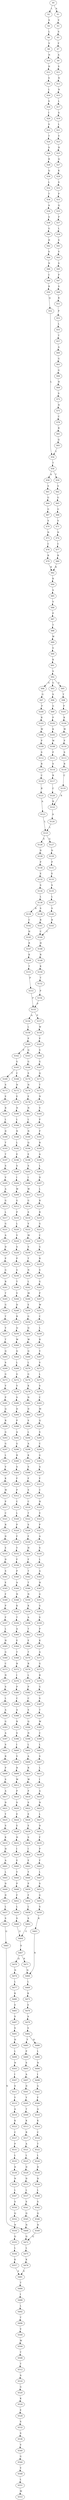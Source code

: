 strict digraph  {
	S0 -> S1 [ label = A ];
	S0 -> S2 [ label = L ];
	S1 -> S3 [ label = V ];
	S2 -> S4 [ label = S ];
	S3 -> S5 [ label = S ];
	S4 -> S6 [ label = L ];
	S5 -> S7 [ label = F ];
	S6 -> S8 [ label = V ];
	S7 -> S9 [ label = A ];
	S8 -> S10 [ label = N ];
	S9 -> S11 [ label = S ];
	S10 -> S12 [ label = H ];
	S11 -> S13 [ label = N ];
	S12 -> S14 [ label = S ];
	S13 -> S15 [ label = N ];
	S14 -> S16 [ label = L ];
	S15 -> S17 [ label = L ];
	S16 -> S18 [ label = S ];
	S17 -> S19 [ label = S ];
	S18 -> S20 [ label = I ];
	S19 -> S21 [ label = L ];
	S20 -> S22 [ label = S ];
	S21 -> S23 [ label = V ];
	S22 -> S24 [ label = T ];
	S23 -> S25 [ label = H ];
	S24 -> S26 [ label = S ];
	S25 -> S27 [ label = Q ];
	S26 -> S28 [ label = R ];
	S27 -> S29 [ label = K ];
	S28 -> S30 [ label = Q ];
	S29 -> S31 [ label = S ];
	S30 -> S32 [ label = L ];
	S31 -> S33 [ label = P ];
	S32 -> S34 [ label = T ];
	S33 -> S35 [ label = Q ];
	S34 -> S36 [ label = A ];
	S35 -> S37 [ label = P ];
	S36 -> S38 [ label = S ];
	S37 -> S39 [ label = L ];
	S38 -> S40 [ label = G ];
	S39 -> S41 [ label = S ];
	S40 -> S42 [ label = H ];
	S41 -> S43 [ label = V ];
	S42 -> S44 [ label = S ];
	S43 -> S45 [ label = S ];
	S44 -> S46 [ label = N ];
	S45 -> S47 [ label = P ];
	S46 -> S48 [ label = C ];
	S47 -> S49 [ label = S ];
	S48 -> S50 [ label = R ];
	S49 -> S51 [ label = R ];
	S50 -> S52 [ label = Q ];
	S51 -> S53 [ label = P ];
	S52 -> S54 [ label = L ];
	S53 -> S55 [ label = L ];
	S54 -> S56 [ label = T ];
	S55 -> S57 [ label = T ];
	S56 -> S58 [ label = A ];
	S56 -> S59 [ label = T ];
	S57 -> S60 [ label = A ];
	S58 -> S61 [ label = S ];
	S59 -> S62 [ label = S ];
	S60 -> S63 [ label = G ];
	S61 -> S64 [ label = G ];
	S62 -> S65 [ label = G ];
	S63 -> S66 [ label = G ];
	S64 -> S67 [ label = G ];
	S65 -> S68 [ label = G ];
	S66 -> S69 [ label = H ];
	S67 -> S70 [ label = S ];
	S68 -> S71 [ label = S ];
	S69 -> S72 [ label = S ];
	S70 -> S73 [ label = N ];
	S71 -> S74 [ label = N ];
	S72 -> S75 [ label = N ];
	S73 -> S76 [ label = C ];
	S74 -> S77 [ label = C ];
	S75 -> S78 [ label = C ];
	S76 -> S79 [ label = R ];
	S77 -> S80 [ label = R ];
	S78 -> S81 [ label = R ];
	S79 -> S82 [ label = R ];
	S80 -> S82 [ label = R ];
	S81 -> S83 [ label = Q ];
	S82 -> S84 [ label = K ];
	S83 -> S54 [ label = L ];
	S84 -> S85 [ label = S ];
	S85 -> S86 [ label = V ];
	S86 -> S87 [ label = P ];
	S87 -> S88 [ label = T ];
	S88 -> S89 [ label = W ];
	S89 -> S90 [ label = V ];
	S90 -> S91 [ label = K ];
	S91 -> S92 [ label = S ];
	S92 -> S93 [ label = G ];
	S92 -> S94 [ label = G ];
	S92 -> S95 [ label = S ];
	S93 -> S96 [ label = S ];
	S94 -> S97 [ label = G ];
	S95 -> S98 [ label = T ];
	S96 -> S99 [ label = G ];
	S97 -> S100 [ label = P ];
	S98 -> S101 [ label = P ];
	S99 -> S102 [ label = P ];
	S100 -> S103 [ label = R ];
	S101 -> S104 [ label = K ];
	S102 -> S105 [ label = K ];
	S103 -> S106 [ label = W ];
	S104 -> S107 [ label = W ];
	S105 -> S108 [ label = W ];
	S106 -> S109 [ label = P ];
	S107 -> S110 [ label = P ];
	S108 -> S111 [ label = P ];
	S109 -> S112 [ label = S ];
	S110 -> S113 [ label = S ];
	S111 -> S114 [ label = S ];
	S112 -> S115 [ label = R ];
	S113 -> S116 [ label = R ];
	S114 -> S117 [ label = R ];
	S115 -> S118 [ label = C ];
	S116 -> S119 [ label = C ];
	S117 -> S120 [ label = C ];
	S118 -> S121 [ label = R ];
	S119 -> S122 [ label = R ];
	S120 -> S122 [ label = R ];
	S121 -> S123 [ label = A ];
	S122 -> S124 [ label = A ];
	S123 -> S125 [ label = L ];
	S124 -> S125 [ label = L ];
	S125 -> S126 [ label = E ];
	S125 -> S127 [ label = G ];
	S126 -> S128 [ label = D ];
	S127 -> S129 [ label = D ];
	S128 -> S130 [ label = P ];
	S129 -> S131 [ label = P ];
	S130 -> S132 [ label = E ];
	S131 -> S133 [ label = E ];
	S132 -> S134 [ label = S ];
	S133 -> S135 [ label = S ];
	S134 -> S136 [ label = L ];
	S135 -> S137 [ label = L ];
	S136 -> S138 [ label = S ];
	S136 -> S139 [ label = R ];
	S137 -> S140 [ label = S ];
	S138 -> S141 [ label = R ];
	S139 -> S142 [ label = C ];
	S140 -> S143 [ label = R ];
	S141 -> S144 [ label = C ];
	S142 -> S145 [ label = H ];
	S143 -> S144 [ label = C ];
	S144 -> S146 [ label = H ];
	S145 -> S147 [ label = R ];
	S146 -> S148 [ label = R ];
	S147 -> S149 [ label = K ];
	S148 -> S150 [ label = K ];
	S149 -> S151 [ label = T ];
	S150 -> S152 [ label = T ];
	S151 -> S153 [ label = P ];
	S152 -> S154 [ label = P ];
	S153 -> S155 [ label = P ];
	S154 -> S155 [ label = P ];
	S155 -> S156 [ label = A ];
	S155 -> S157 [ label = P ];
	S156 -> S158 [ label = L ];
	S157 -> S159 [ label = W ];
	S158 -> S160 [ label = P ];
	S159 -> S161 [ label = P ];
	S160 -> S162 [ label = P ];
	S160 -> S163 [ label = Q ];
	S161 -> S164 [ label = S ];
	S162 -> S165 [ label = G ];
	S163 -> S166 [ label = G ];
	S164 -> S167 [ label = G ];
	S165 -> S168 [ label = C ];
	S165 -> S169 [ label = T ];
	S166 -> S170 [ label = S ];
	S167 -> S171 [ label = Q ];
	S168 -> S172 [ label = N ];
	S169 -> S173 [ label = S ];
	S170 -> S174 [ label = N ];
	S171 -> S175 [ label = T ];
	S172 -> S176 [ label = E ];
	S173 -> S177 [ label = E ];
	S174 -> S178 [ label = E ];
	S175 -> S179 [ label = N ];
	S176 -> S180 [ label = N ];
	S177 -> S181 [ label = R ];
	S178 -> S182 [ label = N ];
	S179 -> S183 [ label = V ];
	S180 -> S184 [ label = L ];
	S181 -> S185 [ label = L ];
	S182 -> S186 [ label = L ];
	S183 -> S187 [ label = P ];
	S184 -> S188 [ label = N ];
	S185 -> S189 [ label = D ];
	S186 -> S190 [ label = N ];
	S187 -> S191 [ label = P ];
	S188 -> S192 [ label = L ];
	S189 -> S193 [ label = T ];
	S190 -> S194 [ label = Q ];
	S191 -> S195 [ label = R ];
	S192 -> S196 [ label = E ];
	S193 -> S197 [ label = T ];
	S194 -> S198 [ label = E ];
	S195 -> S199 [ label = A ];
	S196 -> S200 [ label = S ];
	S197 -> S201 [ label = S ];
	S198 -> S202 [ label = S ];
	S199 -> S203 [ label = L ];
	S200 -> S204 [ label = I ];
	S201 -> S205 [ label = V ];
	S202 -> S206 [ label = I ];
	S203 -> S207 [ label = D ];
	S204 -> S208 [ label = W ];
	S205 -> S209 [ label = A ];
	S206 -> S210 [ label = W ];
	S207 -> S211 [ label = L ];
	S208 -> S212 [ label = G ];
	S209 -> S213 [ label = G ];
	S210 -> S214 [ label = G ];
	S211 -> S215 [ label = R ];
	S212 -> S216 [ label = P ];
	S213 -> S217 [ label = L ];
	S214 -> S218 [ label = S ];
	S215 -> S219 [ label = R ];
	S216 -> S220 [ label = L ];
	S217 -> S221 [ label = G ];
	S218 -> S222 [ label = V ];
	S219 -> S223 [ label = G ];
	S220 -> S224 [ label = V ];
	S221 -> S225 [ label = A ];
	S222 -> S226 [ label = M ];
	S223 -> S227 [ label = C ];
	S224 -> S228 [ label = S ];
	S225 -> S229 [ label = D ];
	S226 -> S230 [ label = S ];
	S227 -> S231 [ label = G ];
	S228 -> S232 [ label = P ];
	S229 -> S233 [ label = P ];
	S230 -> S234 [ label = T ];
	S231 -> S235 [ label = R ];
	S232 -> S236 [ label = G ];
	S233 -> S237 [ label = G ];
	S234 -> S238 [ label = N ];
	S235 -> S239 [ label = S ];
	S236 -> S240 [ label = T ];
	S237 -> S241 [ label = R ];
	S238 -> S242 [ label = L ];
	S239 -> S243 [ label = G ];
	S240 -> S244 [ label = V ];
	S241 -> S245 [ label = T ];
	S242 -> S246 [ label = M ];
	S243 -> S247 [ label = P ];
	S244 -> S248 [ label = D ];
	S245 -> S249 [ label = G ];
	S246 -> S250 [ label = E ];
	S247 -> S251 [ label = W ];
	S248 -> S252 [ label = R ];
	S249 -> S253 [ label = T ];
	S250 -> S254 [ label = G ];
	S251 -> S255 [ label = C ];
	S252 -> S256 [ label = Q ];
	S253 -> S257 [ label = V ];
	S254 -> S258 [ label = Q ];
	S255 -> S259 [ label = L ];
	S256 -> S260 [ label = W ];
	S257 -> S261 [ label = T ];
	S258 -> S262 [ label = W ];
	S259 -> S263 [ label = R ];
	S260 -> S264 [ label = Q ];
	S261 -> S265 [ label = Q ];
	S262 -> S266 [ label = Q ];
	S263 -> S267 [ label = V ];
	S264 -> S268 [ label = L ];
	S265 -> S269 [ label = S ];
	S266 -> S270 [ label = L ];
	S267 -> S271 [ label = V ];
	S268 -> S272 [ label = G ];
	S269 -> S273 [ label = G ];
	S270 -> S274 [ label = G ];
	S271 -> S275 [ label = L ];
	S272 -> S276 [ label = V ];
	S273 -> S277 [ label = V ];
	S274 -> S278 [ label = K ];
	S275 -> S279 [ label = S ];
	S276 -> S280 [ label = S ];
	S277 -> S281 [ label = P ];
	S278 -> S282 [ label = N ];
	S279 -> S283 [ label = C ];
	S280 -> S284 [ label = D ];
	S281 -> S285 [ label = Q ];
	S282 -> S286 [ label = D ];
	S283 -> S287 [ label = M ];
	S284 -> S288 [ label = P ];
	S285 -> S289 [ label = R ];
	S286 -> S290 [ label = S ];
	S287 -> S291 [ label = Q ];
	S288 -> S292 [ label = A ];
	S289 -> S293 [ label = G ];
	S290 -> S294 [ label = L ];
	S291 -> S295 [ label = S ];
	S292 -> S296 [ label = G ];
	S293 -> S297 [ label = G ];
	S294 -> S298 [ label = A ];
	S295 -> S299 [ label = C ];
	S296 -> S300 [ label = R ];
	S297 -> S301 [ label = L ];
	S298 -> S302 [ label = K ];
	S299 -> S303 [ label = G ];
	S300 -> S304 [ label = S ];
	S301 -> S305 [ label = V ];
	S302 -> S306 [ label = S ];
	S303 -> S307 [ label = A ];
	S304 -> S308 [ label = F ];
	S305 -> S309 [ label = K ];
	S306 -> S310 [ label = F ];
	S307 -> S311 [ label = F ];
	S308 -> S312 [ label = P ];
	S309 -> S313 [ label = W ];
	S310 -> S314 [ label = S ];
	S311 -> S315 [ label = C ];
	S312 -> S316 [ label = C ];
	S313 -> S317 [ label = P ];
	S314 -> S318 [ label = C ];
	S315 -> S319 [ label = H ];
	S316 -> S320 [ label = L ];
	S317 -> S321 [ label = C ];
	S318 -> S322 [ label = T ];
	S319 -> S323 [ label = V ];
	S320 -> S324 [ label = P ];
	S321 -> S325 [ label = R ];
	S322 -> S326 [ label = S ];
	S323 -> S327 [ label = P ];
	S324 -> S328 [ label = F ];
	S325 -> S329 [ label = D ];
	S326 -> S330 [ label = F ];
	S327 -> S331 [ label = A ];
	S328 -> S332 [ label = Y ];
	S329 -> S333 [ label = E ];
	S330 -> S334 [ label = H ];
	S331 -> S335 [ label = S ];
	S332 -> S336 [ label = F ];
	S333 -> S337 [ label = D ];
	S334 -> S338 [ label = F ];
	S335 -> S339 [ label = L ];
	S336 -> S340 [ label = P ];
	S337 -> S341 [ label = S ];
	S338 -> S342 [ label = T ];
	S339 -> S343 [ label = A ];
	S340 -> S344 [ label = A ];
	S341 -> S345 [ label = E ];
	S342 -> S346 [ label = T ];
	S343 -> S347 [ label = H ];
	S344 -> S348 [ label = N ];
	S345 -> S349 [ label = F ];
	S346 -> S350 [ label = N ];
	S347 -> S351 [ label = G ];
	S348 -> S352 [ label = K ];
	S349 -> S353 [ label = P ];
	S350 -> S354 [ label = K ];
	S351 -> S355 [ label = G ];
	S352 -> S356 [ label = T ];
	S353 -> S357 [ label = F ];
	S354 -> S358 [ label = A ];
	S355 -> S359 [ label = S ];
	S356 -> S360 [ label = A ];
	S357 -> S361 [ label = L ];
	S358 -> S362 [ label = T ];
	S359 -> S363 [ label = P ];
	S360 -> S364 [ label = E ];
	S361 -> S365 [ label = H ];
	S362 -> S366 [ label = E ];
	S363 -> S367 [ label = K ];
	S364 -> S368 [ label = T ];
	S365 -> S369 [ label = G ];
	S366 -> S370 [ label = T ];
	S367 -> S371 [ label = A ];
	S368 -> S372 [ label = R ];
	S369 -> S373 [ label = C ];
	S370 -> S374 [ label = R ];
	S371 -> S375 [ label = G ];
	S372 -> S376 [ label = I ];
	S373 -> S377 [ label = N ];
	S374 -> S378 [ label = L ];
	S375 -> S379 [ label = R ];
	S376 -> S380 [ label = P ];
	S377 -> S381 [ label = S ];
	S378 -> S382 [ label = P ];
	S379 -> S383 [ label = G ];
	S380 -> S384 [ label = C ];
	S381 -> S385 [ label = L ];
	S382 -> S386 [ label = C ];
	S383 -> S387 [ label = S ];
	S384 -> S388 [ label = A ];
	S385 -> S389 [ label = A ];
	S386 -> S390 [ label = S ];
	S387 -> S391 [ label = T ];
	S388 -> S392 [ label = R ];
	S389 -> S393 [ label = G ];
	S390 -> S394 [ label = Q ];
	S391 -> S395 [ label = W ];
	S392 -> S396 [ label = S ];
	S393 -> S397 [ label = A ];
	S394 -> S398 [ label = N ];
	S395 -> S399 [ label = C ];
	S396 -> S400 [ label = I ];
	S397 -> S401 [ label = S ];
	S398 -> S402 [ label = L ];
	S399 -> S403 [ label = L ];
	S400 -> S404 [ label = V ];
	S401 -> S405 [ label = R ];
	S402 -> S406 [ label = A ];
	S403 -> S407 [ label = S ];
	S404 -> S408 [ label = R ];
	S405 -> S409 [ label = P ];
	S406 -> S410 [ label = R ];
	S407 -> S411 [ label = L ];
	S408 -> S412 [ label = W ];
	S409 -> S413 [ label = S ];
	S410 -> S414 [ label = W ];
	S411 -> S415 [ label = I ];
	S412 -> S416 [ label = P ];
	S413 -> S417 [ label = A ];
	S414 -> S418 [ label = P ];
	S415 -> S419 [ label = A ];
	S416 -> S420 [ label = S ];
	S417 -> S421 [ label = D ];
	S418 -> S422 [ label = S ];
	S419 -> S423 [ label = N ];
	S420 -> S424 [ label = E ];
	S421 -> S425 [ label = Y ];
	S422 -> S426 [ label = E ];
	S423 -> S427 [ label = L ];
	S424 -> S428 [ label = E ];
	S425 -> S429 [ label = S ];
	S426 -> S430 [ label = E ];
	S427 -> S431 [ label = D ];
	S428 -> S432 [ label = H ];
	S429 -> S433 [ label = K ];
	S430 -> S434 [ label = S ];
	S431 -> S435 [ label = F ];
	S432 -> S436 [ label = I ];
	S433 -> S437 [ label = H ];
	S434 -> S438 [ label = I ];
	S435 -> S439 [ label = P ];
	S436 -> S440 [ label = E ];
	S437 -> S441 [ label = A ];
	S438 -> S442 [ label = E ];
	S439 -> S443 [ label = F ];
	S440 -> S444 [ label = Y ];
	S441 -> S445 [ label = L ];
	S442 -> S446 [ label = Y ];
	S443 -> S447 [ label = L ];
	S444 -> S448 [ label = P ];
	S445 -> S449 [ label = D ];
	S446 -> S450 [ label = P ];
	S447 -> S451 [ label = S ];
	S448 -> S452 [ label = F ];
	S449 -> S453 [ label = D ];
	S450 -> S454 [ label = F ];
	S451 -> S455 [ label = G ];
	S452 -> S456 [ label = L ];
	S453 -> S457 [ label = L ];
	S454 -> S458 [ label = L ];
	S455 -> S459 [ label = S ];
	S456 -> S460 [ label = S ];
	S457 -> S461 [ label = S ];
	S458 -> S462 [ label = S ];
	S459 -> S463 [ label = K ];
	S460 -> S464 [ label = G ];
	S461 -> S465 [ label = Q ];
	S462 -> S464 [ label = G ];
	S463 -> S466 [ label = N ];
	S464 -> S467 [ label = S ];
	S465 -> S468 [ label = N ];
	S466 -> S469 [ label = L ];
	S467 -> S470 [ label = Q ];
	S467 -> S471 [ label = K ];
	S468 -> S472 [ label = Q ];
	S469 -> S473 [ label = K ];
	S470 -> S474 [ label = N ];
	S471 -> S466 [ label = N ];
	S472 -> S475 [ label = L ];
	S473 -> S476 [ label = E ];
	S474 -> S477 [ label = L ];
	S475 -> S478 [ label = K ];
	S476 -> S479 [ label = A ];
	S477 -> S480 [ label = K ];
	S478 -> S481 [ label = E ];
	S479 -> S482 [ label = S ];
	S480 -> S483 [ label = E ];
	S481 -> S484 [ label = T ];
	S482 -> S485 [ label = Y ];
	S482 -> S486 [ label = H ];
	S483 -> S487 [ label = S ];
	S484 -> S488 [ label = I ];
	S485 -> S489 [ label = P ];
	S486 -> S490 [ label = L ];
	S487 -> S491 [ label = S ];
	S488 -> S492 [ label = L ];
	S489 -> S493 [ label = S ];
	S490 -> S494 [ label = N ];
	S491 -> S495 [ label = H ];
	S492 -> S496 [ label = T ];
	S493 -> S497 [ label = A ];
	S494 -> S498 [ label = I ];
	S495 -> S499 [ label = L ];
	S496 -> S500 [ label = V ];
	S497 -> S501 [ label = D ];
	S498 -> S502 [ label = G ];
	S499 -> S503 [ label = N ];
	S500 -> S504 [ label = M ];
	S501 -> S505 [ label = Y ];
	S502 -> S506 [ label = F ];
	S503 -> S507 [ label = I ];
	S504 -> S508 [ label = T ];
	S505 -> S509 [ label = T ];
	S506 -> S510 [ label = A ];
	S507 -> S511 [ label = S ];
	S508 -> S512 [ label = T ];
	S509 -> S513 [ label = K ];
	S510 -> S514 [ label = K ];
	S511 -> S515 [ label = Y ];
	S512 -> S516 [ label = A ];
	S513 -> S517 [ label = R ];
	S514 -> S518 [ label = C ];
	S515 -> S519 [ label = A ];
	S516 -> S520 [ label = G ];
	S517 -> S521 [ label = A ];
	S518 -> S522 [ label = T ];
	S519 -> S523 [ label = K ];
	S520 -> S524 [ label = K ];
	S521 -> S525 [ label = L ];
	S522 -> S526 [ label = L ];
	S523 -> S527 [ label = C ];
	S524 -> S528 [ label = E ];
	S525 -> S529 [ label = D ];
	S526 -> S530 [ label = D ];
	S527 -> S531 [ label = P ];
	S528 -> S532 [ label = S ];
	S529 -> S533 [ label = D ];
	S530 -> S534 [ label = D ];
	S531 -> S535 [ label = L ];
	S532 -> S536 [ label = S ];
	S533 -> S537 [ label = L ];
	S534 -> S538 [ label = L ];
	S535 -> S539 [ label = D ];
	S536 -> S540 [ label = V ];
	S537 -> S541 [ label = S ];
	S538 -> S542 [ label = S ];
	S539 -> S543 [ label = N ];
	S540 -> S544 [ label = G ];
	S541 -> S545 [ label = Q ];
	S542 -> S546 [ label = Q ];
	S543 -> S547 [ label = L ];
	S544 -> S548 [ label = V ];
	S545 -> S468 [ label = N ];
	S546 -> S549 [ label = N ];
	S547 -> S550 [ label = S ];
	S548 -> S551 [ label = L ];
	S549 -> S472 [ label = Q ];
	S550 -> S552 [ label = Q ];
	S551 -> S553 [ label = M ];
	S552 -> S554 [ label = N ];
	S554 -> S555 [ label = Q ];
	S555 -> S556 [ label = L ];
	S556 -> S557 [ label = K ];
	S557 -> S481 [ label = E ];
}

